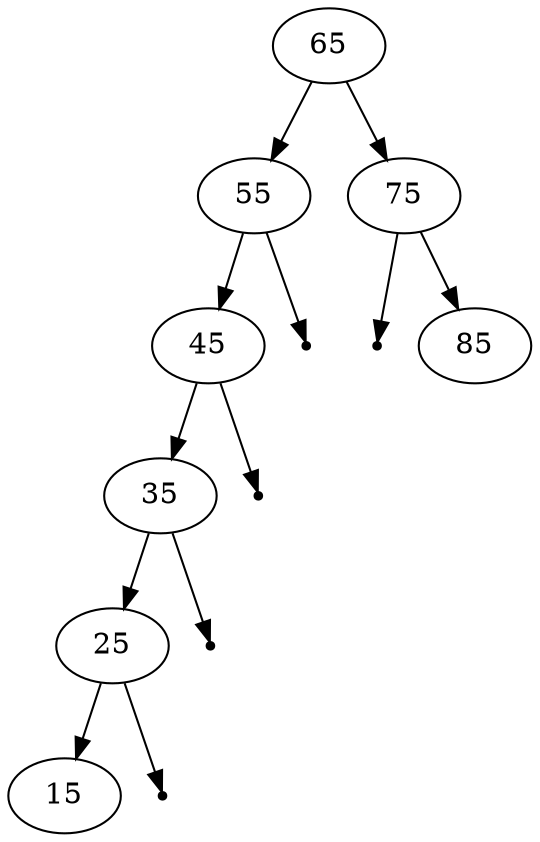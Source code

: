 digraph G { 
  graph [ordering="out"];
  null0 [shape=point];
  null1 [shape=point];
  null2 [shape=point];
  null3 [shape=point];
  null4 [shape=point];
  65 -> 55
  65 -> 75
  75 -> null0
  75 -> 85
  55 -> 45
  55 -> null4
  45 -> 35
  45 -> null1
  35 -> 25
  35 -> null2
  25 -> 15
  25 -> null3
}

